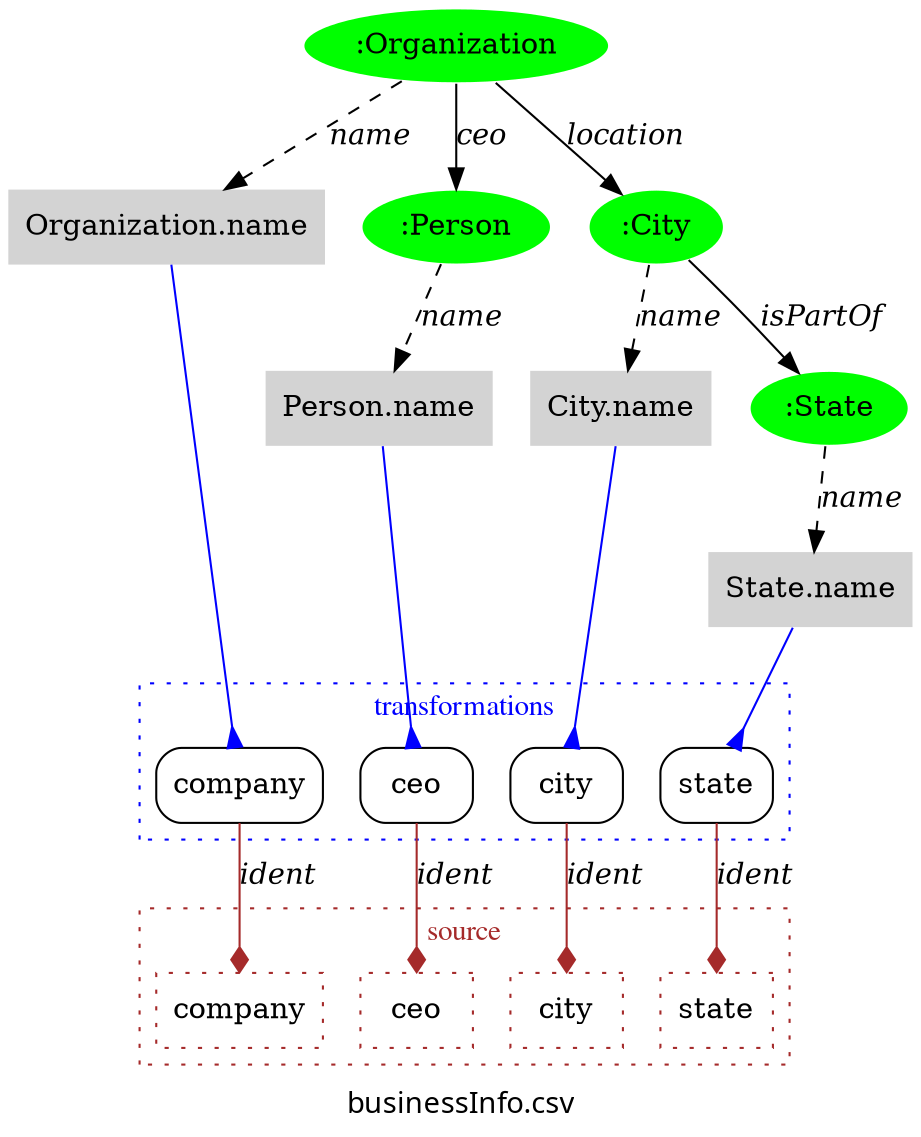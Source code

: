 digraph  {
	graph [fontname="times:bold",
		label="businessInfo.csv",
		overlap=False,
		remincross=true,
		splines=true
	];
	node [label="\N"];
	subgraph cluster1 {
		graph [color=brown,
			fontcolor=brown,
			fontname=times,
			label=source,
			rank=same,
			style=dotted
		];
		8		 [color=brown,
			label=company,
			shape=box,
			style=dotted];
		9		 [color=brown,
			label=ceo,
			shape=box,
			style=dotted];
		10		 [color=brown,
			label=city,
			shape=box,
			style=dotted];
		11		 [color=brown,
			label=state,
			shape=box,
			style=dotted];
	}
	subgraph cluster2 {
		graph [color=blue,
			fontcolor=blue,
			fontname=times,
			label=transformations,
			rank=same,
			style=dotted
		];
		12		 [label=company,
			shape=box,
			style=rounded];
		13		 [label=ceo,
			shape=box,
			style=rounded];
		14		 [label=city,
			shape=box,
			style=rounded];
		15		 [label=state,
			shape=box,
			style=rounded];
	}
	0	 [color=white,
		fillcolor=green,
		label=":Organization",
		shape=ellipse,
		style=filled];
	1	 [color=white,
		fillcolor=lightgrey,
		label="Organization.name",
		shape=plaintext,
		style=filled];
	0 -> 1	 [fontname="times-italic",
		label=name,
		style=dashed];
	2	 [color=white,
		fillcolor=green,
		label=":Person",
		shape=ellipse,
		style=filled];
	0 -> 2	 [fontname="times-italic",
		label=ceo];
	4	 [color=white,
		fillcolor=green,
		label=":City",
		shape=ellipse,
		style=filled];
	0 -> 4	 [fontname="times-italic",
		label=location];
	1 -> 12	 [arrowhead=inv,
		arrowtail=inv,
		color=blue];
	3	 [color=white,
		fillcolor=lightgrey,
		label="Person.name",
		shape=plaintext,
		style=filled];
	2 -> 3	 [fontname="times-italic",
		label=name,
		style=dashed];
	3 -> 13	 [arrowhead=inv,
		arrowtail=inv,
		color=blue];
	5	 [color=white,
		fillcolor=lightgrey,
		label="City.name",
		shape=plaintext,
		style=filled];
	4 -> 5	 [fontname="times-italic",
		label=name,
		style=dashed];
	6	 [color=white,
		fillcolor=green,
		label=":State",
		shape=ellipse,
		style=filled];
	4 -> 6	 [fontname="times-italic",
		label=isPartOf];
	5 -> 14	 [arrowhead=inv,
		arrowtail=inv,
		color=blue];
	7	 [color=white,
		fillcolor=lightgrey,
		label="State.name",
		shape=plaintext,
		style=filled];
	6 -> 7	 [fontname="times-italic",
		label=name,
		style=dashed];
	7 -> 15	 [arrowhead=inv,
		arrowtail=inv,
		color=blue];
	12 -> 8	 [arrowhead=diamond,
		color=brown,
		fontname="times-italic",
		label=ident];
	13 -> 9	 [arrowhead=diamond,
		color=brown,
		fontname="times-italic",
		label=ident];
	14 -> 10	 [arrowhead=diamond,
		color=brown,
		fontname="times-italic",
		label=ident];
	15 -> 11	 [arrowhead=diamond,
		color=brown,
		fontname="times-italic",
		label=ident];
}
